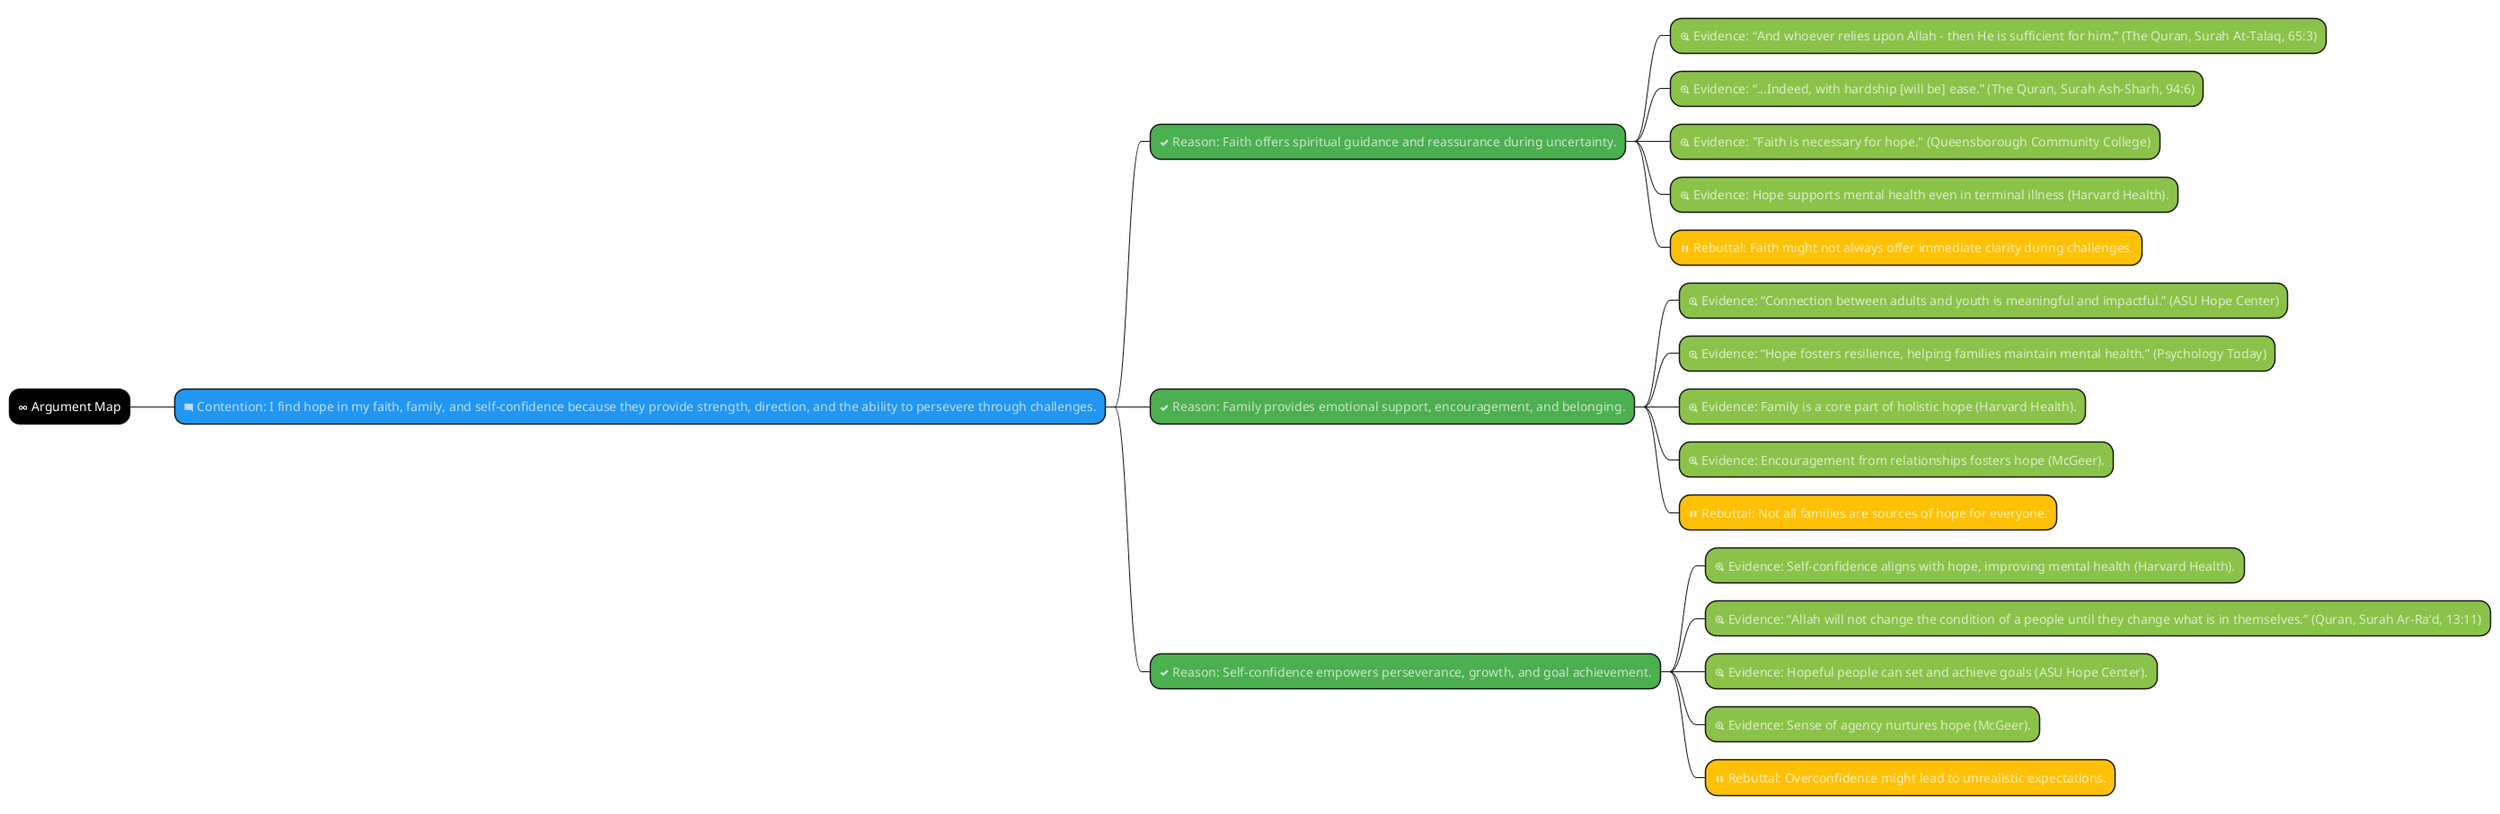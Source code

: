 @startmindmap
*[#000000] <color:#FFFFFF><&infinity> Argument Map

**[#2196F3] <color:#BBDEFB><&comment-square> Contention: I find hope in my faith, family, and self-confidence because they provide strength, direction, and the ability to persevere through challenges.
***[#4CAF50] <color:#C8E6C9><&check> Reason: Faith offers spiritual guidance and reassurance during uncertainty.
****[#8BC34A] <color:#DCEDC8><&zoom-in> Evidence: “And whoever relies upon Allah – then He is sufficient for him.” (The Quran, Surah At-Talaq, 65:3)
****[#8BC34A] <color:#DCEDC8><&zoom-in> Evidence: “...Indeed, with hardship [will be] ease.” (The Quran, Surah Ash-Sharh, 94:6)
****[#8BC34A] <color:#DCEDC8><&zoom-in> Evidence: "Faith is necessary for hope." (Queensborough Community College)
****[#8BC34A] <color:#DCEDC8><&zoom-in> Evidence: Hope supports mental health even in terminal illness (Harvard Health).
****[#FFC107] <color:#FFECB3><&media-pause> Rebuttal: Faith might not always offer immediate clarity during challenges.

***[#4CAF50] <color:#C8E6C9><&check> Reason: Family provides emotional support, encouragement, and belonging.
****[#8BC34A] <color:#DCEDC8><&zoom-in> Evidence: “Connection between adults and youth is meaningful and impactful.” (ASU Hope Center)
****[#8BC34A] <color:#DCEDC8><&zoom-in> Evidence: “Hope fosters resilience, helping families maintain mental health.” (Psychology Today)
****[#8BC34A] <color:#DCEDC8><&zoom-in> Evidence: Family is a core part of holistic hope (Harvard Health).
****[#8BC34A] <color:#DCEDC8><&zoom-in> Evidence: Encouragement from relationships fosters hope (McGeer).
****[#FFC107] <color:#FFECB3><&media-pause> Rebuttal: Not all families are sources of hope for everyone.

***[#4CAF50] <color:#C8E6C9><&check> Reason: Self-confidence empowers perseverance, growth, and goal achievement.
****[#8BC34A] <color:#DCEDC8><&zoom-in> Evidence: Self-confidence aligns with hope, improving mental health (Harvard Health).
****[#8BC34A] <color:#DCEDC8><&zoom-in> Evidence: “Allah will not change the condition of a people until they change what is in themselves.” (Quran, Surah Ar-Ra’d, 13:11)
****[#8BC34A] <color:#DCEDC8><&zoom-in> Evidence: Hopeful people can set and achieve goals (ASU Hope Center).
****[#8BC34A] <color:#DCEDC8><&zoom-in> Evidence: Sense of agency nurtures hope (McGeer).
****[#FFC107] <color:#FFECB3><&media-pause> Rebuttal: Overconfidence might lead to unrealistic expectations.

@endmindmap
